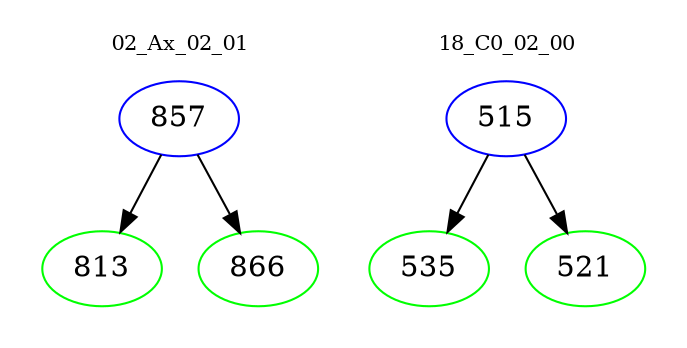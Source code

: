 digraph{
subgraph cluster_0 {
color = white
label = "02_Ax_02_01";
fontsize=10;
T0_857 [label="857", color="blue"]
T0_857 -> T0_813 [color="black"]
T0_813 [label="813", color="green"]
T0_857 -> T0_866 [color="black"]
T0_866 [label="866", color="green"]
}
subgraph cluster_1 {
color = white
label = "18_C0_02_00";
fontsize=10;
T1_515 [label="515", color="blue"]
T1_515 -> T1_535 [color="black"]
T1_535 [label="535", color="green"]
T1_515 -> T1_521 [color="black"]
T1_521 [label="521", color="green"]
}
}
